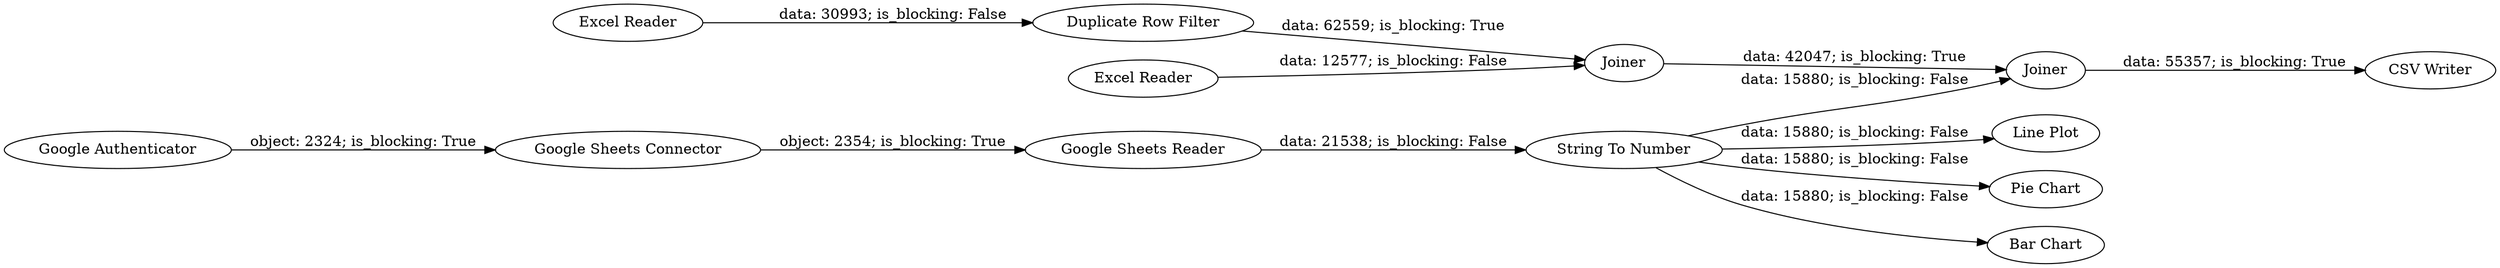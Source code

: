 digraph {
	"7191861662637043060_31" [label="Excel Reader"]
	"7191861662637043060_27" [label="Pie Chart"]
	"7191861662637043060_29" [label="Bar Chart"]
	"7191861662637043060_3" [label="Google Authenticator"]
	"7191861662637043060_28" [label="Line Plot"]
	"7191861662637043060_30" [label="CSV Writer"]
	"7191861662637043060_24" [label="Duplicate Row Filter"]
	"7191861662637043060_13" [label="String To Number"]
	"7191861662637043060_25" [label="Excel Reader"]
	"7191861662637043060_12" [label="Google Sheets Reader"]
	"7191861662637043060_26" [label=Joiner]
	"7191861662637043060_4" [label="Google Sheets Connector"]
	"7191861662637043060_32" [label=Joiner]
	"7191861662637043060_24" -> "7191861662637043060_32" [label="data: 62559; is_blocking: True"]
	"7191861662637043060_4" -> "7191861662637043060_12" [label="object: 2354; is_blocking: True"]
	"7191861662637043060_13" -> "7191861662637043060_27" [label="data: 15880; is_blocking: False"]
	"7191861662637043060_3" -> "7191861662637043060_4" [label="object: 2324; is_blocking: True"]
	"7191861662637043060_12" -> "7191861662637043060_13" [label="data: 21538; is_blocking: False"]
	"7191861662637043060_13" -> "7191861662637043060_26" [label="data: 15880; is_blocking: False"]
	"7191861662637043060_13" -> "7191861662637043060_29" [label="data: 15880; is_blocking: False"]
	"7191861662637043060_31" -> "7191861662637043060_32" [label="data: 12577; is_blocking: False"]
	"7191861662637043060_25" -> "7191861662637043060_24" [label="data: 30993; is_blocking: False"]
	"7191861662637043060_13" -> "7191861662637043060_28" [label="data: 15880; is_blocking: False"]
	"7191861662637043060_26" -> "7191861662637043060_30" [label="data: 55357; is_blocking: True"]
	"7191861662637043060_32" -> "7191861662637043060_26" [label="data: 42047; is_blocking: True"]
	rankdir=LR
}
